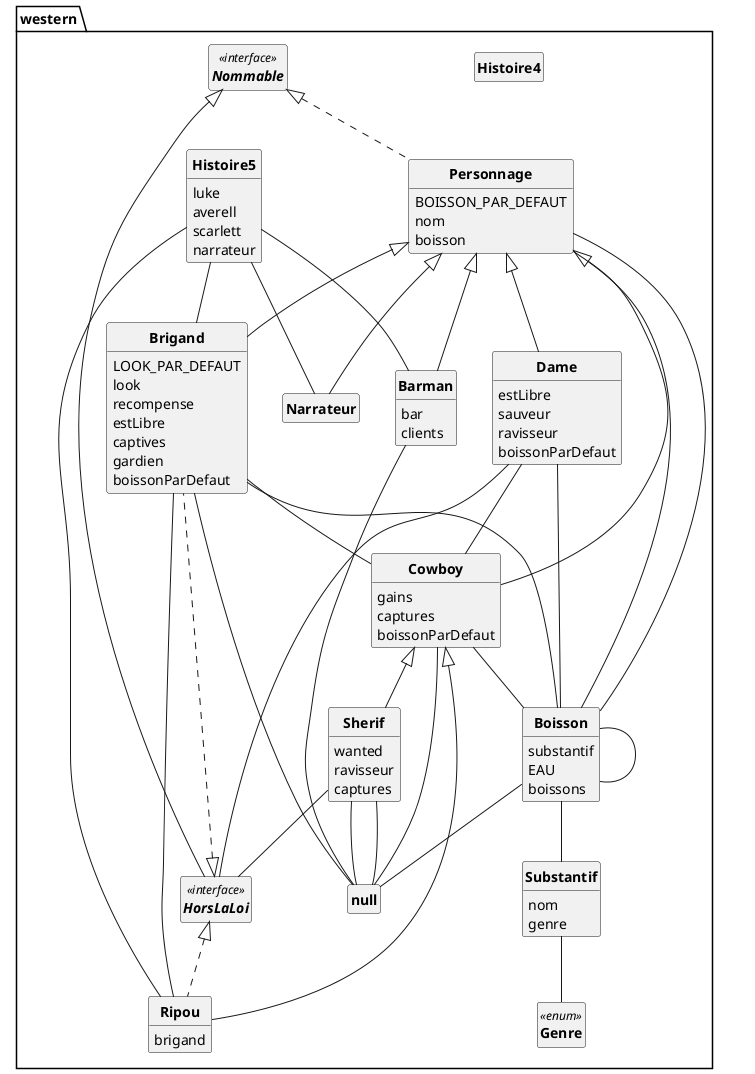 @startuml

'UML GENERE PAR CODE :)

skinparam style strictuml
skinparam classAttributeIconSize 0
skinparam classFontStyle Bold
hide empty members

PACKAGE western{
	CLASS Barman  extends Personnage {
		bar
		clients
	}
Barman -- null


	CLASS Boisson  {
		substantif
		EAU
		boissons
	}
Boisson -- Substantif
Boisson -- Boisson
Boisson -- null


	CLASS Brigand  extends Personnage implements HorsLaLoi {
		LOOK_PAR_DEFAUT
		look
		recompense
		estLibre
		captives
		gardien
		boissonParDefaut
	}
Brigand -- null
Brigand -- Cowboy
Brigand -- Boisson


	CLASS Cowboy  extends Personnage {
		gains
		captures
		boissonParDefaut
	}
Cowboy -- null
Cowboy -- Boisson


	CLASS Dame  extends Personnage {
		estLibre
		sauveur
		ravisseur
		boissonParDefaut
	}
Dame -- Cowboy
Dame -- HorsLaLoi
Dame -- Boisson


	ENUM Genre<<enum>>{

	}

	CLASS Histoire4  {
	}


	CLASS Histoire5  {
		luke
		averell
		scarlett
		narrateur
	}
Histoire5 -- Barman
Histoire5 -- Brigand
Histoire5 -- Ripou
Histoire5 -- Narrateur


	INTERFACE HorsLaLoi <<interface>>  implements Nommable{

	}

	CLASS Narrateur  extends Personnage {
	}


	INTERFACE Nommable <<interface>> {

	}

	CLASS Personnage  implements Nommable {
		BOISSON_PAR_DEFAUT
		nom
		boisson
	}
Personnage -- Boisson
Personnage -- Boisson


	CLASS Ripou  extends Cowboy implements HorsLaLoi {
		brigand
	}
Ripou -- Brigand


	CLASS Sherif  extends Cowboy {
		wanted
		ravisseur
		captures
	}
Sherif -- null
Sherif -- HorsLaLoi
Sherif -- null


	CLASS Substantif  {
		nom
		genre
	}
Substantif -- Genre



}
@enduml
